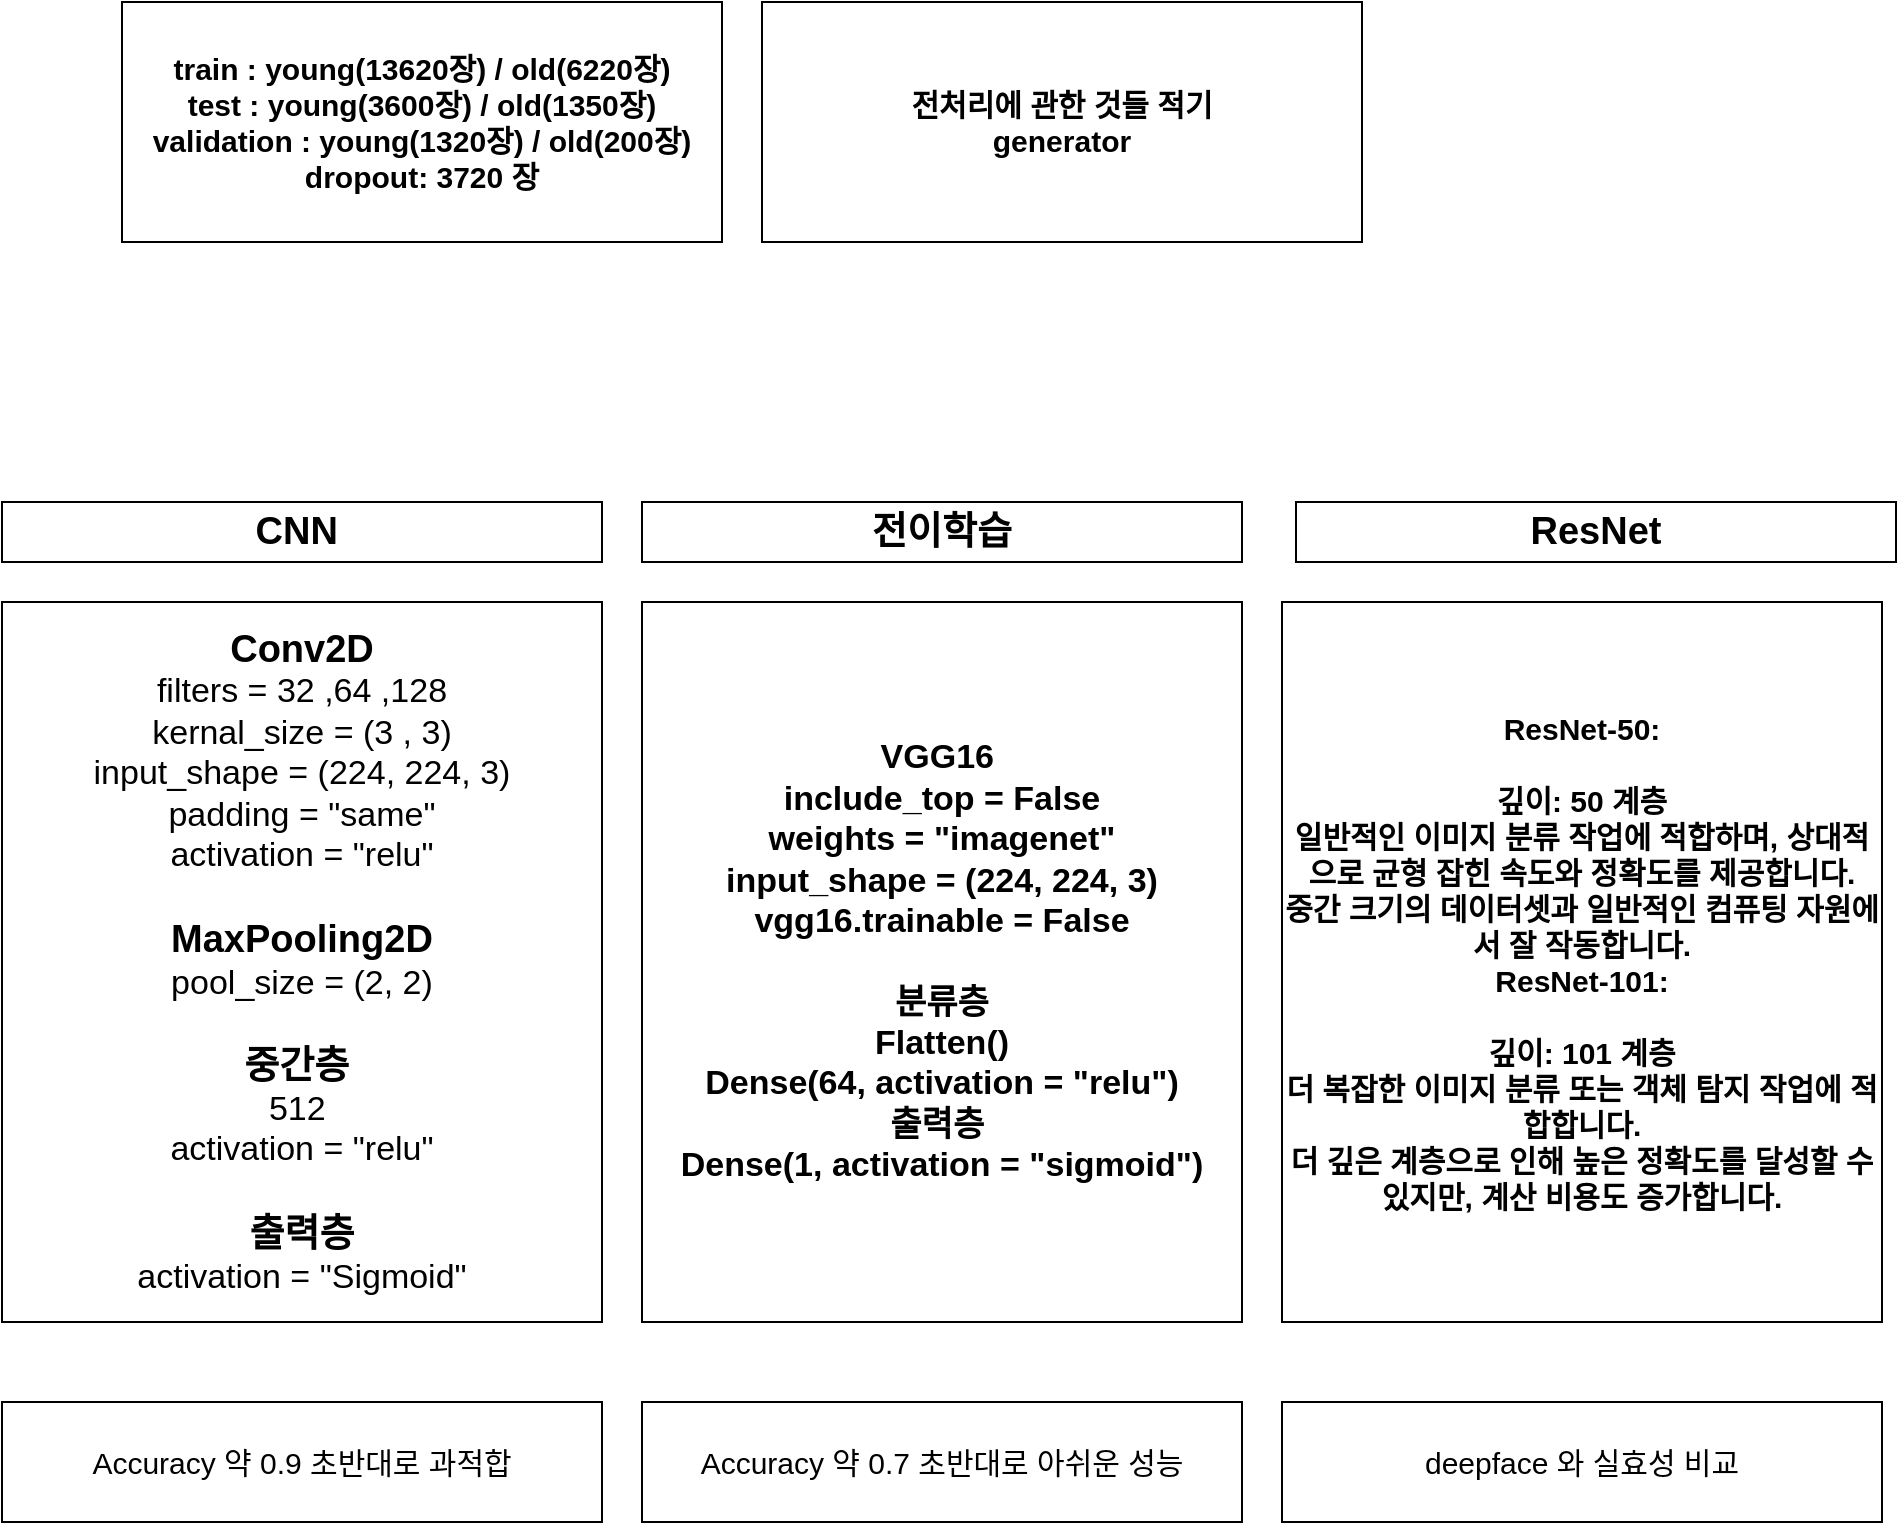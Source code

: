 <mxfile version="22.1.4" type="device">
  <diagram name="페이지-1" id="W-AUWrDXs9lIPLHtlgtr">
    <mxGraphModel dx="1434" dy="1919" grid="1" gridSize="10" guides="1" tooltips="1" connect="1" arrows="1" fold="1" page="1" pageScale="1" pageWidth="827" pageHeight="1169" math="0" shadow="0">
      <root>
        <mxCell id="0" />
        <mxCell id="1" parent="0" />
        <mxCell id="1WTBzV1dJ3ijmPRsGMLZ-1" value="CNN&amp;nbsp;" style="rounded=0;whiteSpace=wrap;html=1;fontSize=19;fontStyle=1" vertex="1" parent="1">
          <mxGeometry x="180" y="240" width="300" height="30" as="geometry" />
        </mxCell>
        <mxCell id="1WTBzV1dJ3ijmPRsGMLZ-4" value="train : young(13620장) / old(6220장)&lt;br style=&quot;font-size: 15px;&quot;&gt;test : young(3600장) / old(1350장)&lt;br style=&quot;font-size: 15px;&quot;&gt;validation : young(1320장) / old(200장)&lt;br style=&quot;font-size: 15px;&quot;&gt;dropout: 3720 장" style="rounded=0;whiteSpace=wrap;html=1;fontSize=15;fontStyle=1" vertex="1" parent="1">
          <mxGeometry x="240" y="-10" width="300" height="120" as="geometry" />
        </mxCell>
        <mxCell id="1WTBzV1dJ3ijmPRsGMLZ-5" value="&lt;b style=&quot;&quot;&gt;&lt;font style=&quot;font-size: 19px;&quot;&gt;Conv2D&lt;/font&gt;&lt;/b&gt;&lt;br style=&quot;font-size: 17px;&quot;&gt;filters = 32 ,64 ,128&lt;br style=&quot;font-size: 17px;&quot;&gt;kernal_size = (3 , 3)&lt;br style=&quot;font-size: 17px;&quot;&gt;input_shape = (224, 224, 3)&lt;br style=&quot;font-size: 17px;&quot;&gt;padding = &quot;same&quot;&lt;br style=&quot;font-size: 17px;&quot;&gt;activation = &quot;relu&quot;&lt;br style=&quot;font-size: 17px;&quot;&gt;&lt;br style=&quot;font-size: 17px;&quot;&gt;&lt;b style=&quot;&quot;&gt;&lt;font style=&quot;font-size: 19px;&quot;&gt;MaxPooling2D&lt;/font&gt;&lt;/b&gt;&lt;br style=&quot;font-size: 17px;&quot;&gt;pool_size = (2, 2)&lt;br style=&quot;font-size: 17px;&quot;&gt;&lt;br style=&quot;font-size: 17px;&quot;&gt;&lt;b style=&quot;&quot;&gt;&lt;font style=&quot;font-size: 19px;&quot;&gt;중간층&amp;nbsp;&lt;/font&gt;&lt;/b&gt;&lt;br style=&quot;font-size: 17px;&quot;&gt;512&amp;nbsp;&lt;br style=&quot;font-size: 17px;&quot;&gt;activation = &quot;relu&quot;&lt;br style=&quot;font-size: 17px;&quot;&gt;&lt;br style=&quot;font-size: 17px;&quot;&gt;&lt;b style=&quot;&quot;&gt;&lt;font style=&quot;font-size: 19px;&quot;&gt;출력층&lt;/font&gt;&lt;/b&gt;&lt;br style=&quot;font-size: 17px;&quot;&gt;activation = &quot;Sigmoid&quot;" style="rounded=0;whiteSpace=wrap;html=1;fontSize=17;" vertex="1" parent="1">
          <mxGeometry x="180" y="290" width="300" height="360" as="geometry" />
        </mxCell>
        <mxCell id="1WTBzV1dJ3ijmPRsGMLZ-11" value="&lt;font style=&quot;font-size: 17px;&quot;&gt;&lt;b style=&quot;font-size: 17px;&quot;&gt;VGG16&amp;nbsp;&lt;br style=&quot;font-size: 17px;&quot;&gt;include_top = False&lt;br style=&quot;font-size: 17px;&quot;&gt;weights = &quot;imagenet&quot;&lt;br style=&quot;font-size: 17px;&quot;&gt;input_shape = (224, 224, 3)&lt;br style=&quot;font-size: 17px;&quot;&gt;vgg16.trainable = False&lt;br style=&quot;font-size: 17px;&quot;&gt;&lt;br style=&quot;font-size: 17px;&quot;&gt;&lt;/b&gt;&lt;b style=&quot;border-color: var(--border-color); font-size: 17px;&quot;&gt;분류층&lt;/b&gt;&lt;/font&gt;&lt;b style=&quot;font-size: 17px;&quot;&gt;&lt;font style=&quot;font-size: 17px;&quot;&gt;&lt;br style=&quot;font-size: 17px;&quot;&gt;Flatten()&lt;br style=&quot;font-size: 17px;&quot;&gt;Dense(64, activation = &quot;relu&quot;)&lt;br style=&quot;font-size: 17px;&quot;&gt;출력층&amp;nbsp;&lt;br style=&quot;font-size: 17px;&quot;&gt;Dense(1, activation = &quot;sigmoid&quot;)&lt;/font&gt;&lt;br style=&quot;font-size: 17px;&quot;&gt;&lt;/b&gt;" style="rounded=0;whiteSpace=wrap;html=1;fontSize=17;" vertex="1" parent="1">
          <mxGeometry x="500" y="290" width="300" height="360" as="geometry" />
        </mxCell>
        <mxCell id="1WTBzV1dJ3ijmPRsGMLZ-12" value="&lt;div style=&quot;&quot;&gt;&lt;b&gt;ResNet-50:&lt;/b&gt;&lt;/div&gt;&lt;div style=&quot;&quot;&gt;&lt;b&gt;&lt;br&gt;&lt;/b&gt;&lt;/div&gt;&lt;div style=&quot;&quot;&gt;&lt;b&gt;깊이: 50 계층&lt;/b&gt;&lt;/div&gt;&lt;div style=&quot;&quot;&gt;&lt;b&gt;일반적인 이미지 분류 작업에 적합하며, 상대적으로 균형 잡힌 속도와 정확도를 제공합니다.&lt;/b&gt;&lt;/div&gt;&lt;div style=&quot;&quot;&gt;&lt;b&gt;중간 크기의 데이터셋과 일반적인 컴퓨팅 자원에서 잘 작동합니다.&lt;/b&gt;&lt;/div&gt;&lt;div style=&quot;&quot;&gt;&lt;b&gt;ResNet-101:&lt;/b&gt;&lt;/div&gt;&lt;div style=&quot;&quot;&gt;&lt;b&gt;&lt;br&gt;&lt;/b&gt;&lt;/div&gt;&lt;div style=&quot;&quot;&gt;&lt;b&gt;깊이: 101 계층&lt;/b&gt;&lt;/div&gt;&lt;div style=&quot;&quot;&gt;&lt;b&gt;더 복잡한 이미지 분류 또는 객체 탐지 작업에 적합합니다.&lt;/b&gt;&lt;/div&gt;&lt;div style=&quot;&quot;&gt;&lt;b&gt;더 깊은 계층으로 인해 높은 정확도를 달성할 수 있지만, 계산 비용도 증가합니다.&lt;/b&gt;&lt;/div&gt;" style="rounded=0;whiteSpace=wrap;html=1;fontSize=15;" vertex="1" parent="1">
          <mxGeometry x="820" y="290" width="300" height="360" as="geometry" />
        </mxCell>
        <mxCell id="1WTBzV1dJ3ijmPRsGMLZ-13" value="Accuracy 약 0.9 초반대로 과적합" style="rounded=0;whiteSpace=wrap;html=1;fontSize=15;" vertex="1" parent="1">
          <mxGeometry x="180" y="690" width="300" height="60" as="geometry" />
        </mxCell>
        <mxCell id="1WTBzV1dJ3ijmPRsGMLZ-14" value="전처리에 관한 것들 적기&lt;br&gt;generator&lt;br&gt;" style="rounded=0;whiteSpace=wrap;html=1;fontSize=15;fontStyle=1" vertex="1" parent="1">
          <mxGeometry x="560" y="-10" width="300" height="120" as="geometry" />
        </mxCell>
        <mxCell id="1WTBzV1dJ3ijmPRsGMLZ-15" value="ResNet" style="rounded=0;whiteSpace=wrap;html=1;fontSize=19;fontStyle=1" vertex="1" parent="1">
          <mxGeometry x="827" y="240" width="300" height="30" as="geometry" />
        </mxCell>
        <mxCell id="1WTBzV1dJ3ijmPRsGMLZ-16" value="전이학습" style="rounded=0;whiteSpace=wrap;html=1;fontSize=19;fontStyle=1" vertex="1" parent="1">
          <mxGeometry x="500" y="240" width="300" height="30" as="geometry" />
        </mxCell>
        <mxCell id="1WTBzV1dJ3ijmPRsGMLZ-17" value="Accuracy 약 0.7 초반대로 아쉬운 성능" style="rounded=0;whiteSpace=wrap;html=1;fontSize=15;" vertex="1" parent="1">
          <mxGeometry x="500" y="690" width="300" height="60" as="geometry" />
        </mxCell>
        <mxCell id="1WTBzV1dJ3ijmPRsGMLZ-18" value="deepface 와 실효성 비교&lt;br&gt;" style="rounded=0;whiteSpace=wrap;html=1;fontSize=15;" vertex="1" parent="1">
          <mxGeometry x="820" y="690" width="300" height="60" as="geometry" />
        </mxCell>
      </root>
    </mxGraphModel>
  </diagram>
</mxfile>
